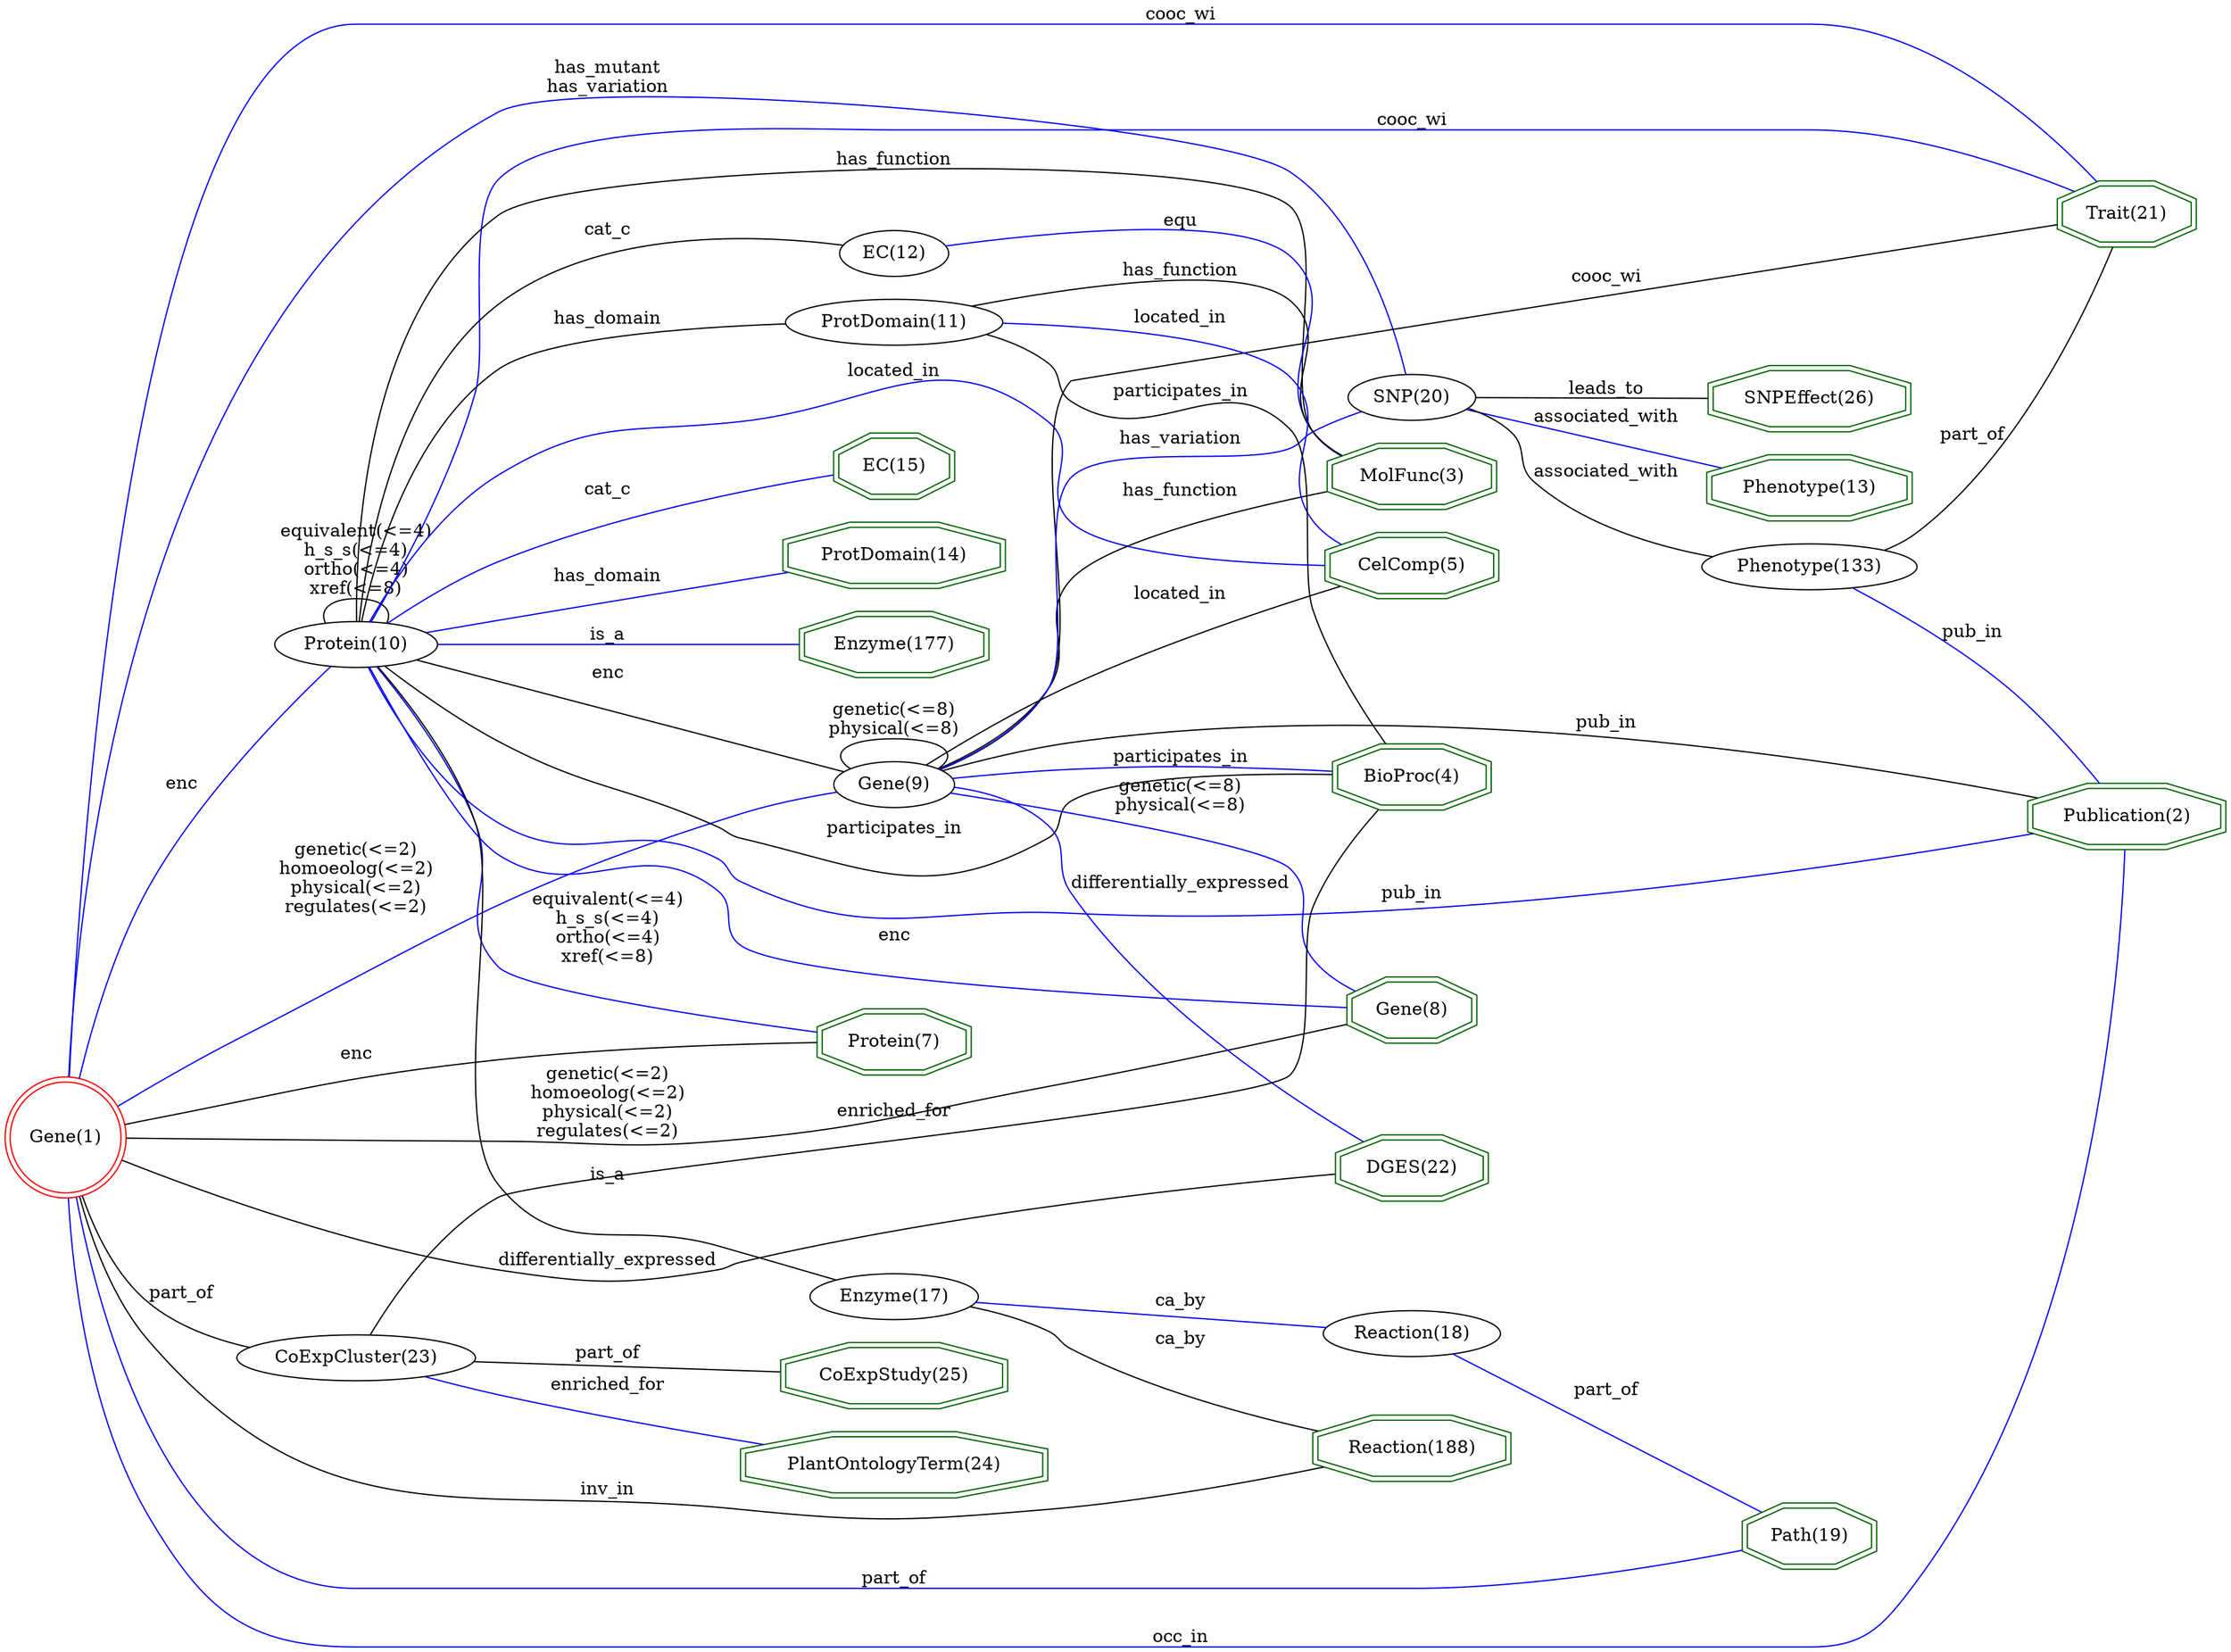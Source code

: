digraph {
	graph [_draw_="c 9 -#fffffe00 C 7 -#ffffff P 4 0 0 0 1256 1486.9 1256 1486.9 0 ",
		bb="0,0,1486.9,1256",
		dpi=96,
		rankdir=LR,
		xdotversion=1.7
	];
	node [label="\N"];
	"EC(15)"	[_draw_="c 7 -#006400 p 8 627.79 416.54 627.79 431.46 604.77 442 572.21 442 549.19 431.46 549.19 416.54 572.21 406 604.77 406 c 7 -#006400 \
p 8 631.78 413.97 631.78 434.03 605.64 446 571.35 446 545.2 434.03 545.2 413.97 571.35 402 605.64 402 ",
		_ldraw_="F 14 11 -Times-Roman c 7 -#000000 T 588.49 420.3 0 40 6 -EC(15) ",
		color=darkgreen,
		height=0.61111,
		pos="588.49,424",
		shape=doubleoctagon,
		width=1.2054];
	"Trait(21)"	[_draw_="c 7 -#006400 p 8 1462.71 1028.54 1462.71 1043.46 1435.8 1054 1397.74 1054 1370.83 1043.46 1370.83 1028.54 1397.74 1018 1435.8 1018 \
c 7 -#006400 p 8 1466.72 1025.82 1466.72 1046.18 1436.56 1058 1396.98 1058 1366.81 1046.18 1366.81 1025.82 1396.98 1014 1436.56 \
1014 ",
		_ldraw_="F 14 11 -Times-Roman c 7 -#000000 T 1416.77 1032.3 0 49 9 -Trait(21) ",
		color=darkgreen,
		height=0.61111,
		pos="1416.8,1036",
		shape=doubleoctagon,
		width=1.3813];
	"Publication(2)"	[_draw_="c 7 -#006400 p 8 1483.02 309.54 1483.02 324.46 1444.21 335 1389.33 335 1350.52 324.46 1350.52 309.54 1389.33 299 1444.21 299 c 7 \
-#006400 p 8 1487.03 306.49 1487.03 327.51 1444.75 339 1388.79 339 1346.51 327.51 1346.51 306.49 1388.79 295 1444.75 295 ",
		_ldraw_="F 14 11 -Times-Roman c 7 -#000000 T 1416.77 313.3 0 78 14 -Publication(2) ",
		color=darkgreen,
		height=0.61111,
		pos="1416.8,317",
		shape=doubleoctagon,
		width=1.948];
	"Phenotype(13)"	[_draw_="c 7 -#006400 p 8 1265.97 546.54 1265.97 561.46 1226.39 572 1170.41 572 1130.83 561.46 1130.83 546.54 1170.41 536 1226.39 536 c 7 \
-#006400 p 8 1269.97 543.47 1269.97 564.53 1226.91 576 1169.89 576 1126.83 564.53 1126.83 543.47 1169.89 532 1226.91 532 ",
		_ldraw_="F 14 11 -Times-Roman c 7 -#000000 T 1198.4 550.3 0 80 13 -Phenotype(13) ",
		color=darkgreen,
		height=0.61111,
		pos="1198.4,554",
		shape=doubleoctagon,
		width=1.9871];
	"SNPEffect(26)"	[_draw_="c 7 -#006400 p 8 1266.87 484.54 1266.87 499.46 1226.76 510 1170.04 510 1129.94 499.46 1129.94 484.54 1170.04 474 1226.76 474 c 7 \
-#006400 p 8 1270.88 481.46 1270.88 502.54 1227.28 514 1169.52 514 1125.92 502.54 1125.92 481.46 1169.52 470 1227.28 470 ",
		_ldraw_="F 14 11 -Times-Roman c 7 -#000000 T 1198.4 488.3 0 81 13 -SNPEffect(26) ",
		color=darkgreen,
		height=0.61111,
		pos="1198.4,492",
		shape=doubleoctagon,
		width=2.0066];
	"Path(19)"	[_draw_="c 7 -#006400 p 8 1242.56 1077.54 1242.56 1092.46 1216.69 1103 1180.11 1103 1154.25 1092.46 1154.25 1077.54 1180.11 1067 1216.69 \
1067 c 7 -#006400 p 8 1246.54 1074.85 1246.54 1095.15 1217.47 1107 1179.33 1107 1150.26 1095.15 1150.26 1074.85 1179.33 1063 1217.47 \
1063 ",
		_ldraw_="F 14 11 -Times-Roman c 7 -#000000 T 1198.4 1081.3 0 47 8 -Path(19) ",
		color=darkgreen,
		height=0.61111,
		pos="1198.4,1085",
		shape=doubleoctagon,
		width=1.3422];
	"CoExpStudy(25)"	[_draw_="c 7 -#006400 p 8 664.45 14.54 664.45 29.46 619.95 40 557.03 40 512.54 29.46 512.54 14.54 557.03 4 619.95 4 c 7 -#006400 p 8 668.45 \
11.38 668.45 32.62 620.42 44 556.56 44 508.54 32.62 508.54 11.38 556.56 0 620.42 0 ",
		_ldraw_="F 14 11 -Times-Roman c 7 -#000000 T 588.49 18.3 0 92 14 -CoExpStudy(25) ",
		color=darkgreen,
		height=0.61111,
		pos="588.49,22",
		shape=doubleoctagon,
		width=2.2216];
	"MolFunc(3)"	[_draw_="c 7 -#006400 p 8 991.32 719.54 991.32 734.46 957.18 745 908.89 745 874.75 734.46 874.75 719.54 908.89 709 957.18 709 c 7 -#006400 \
p 8 995.31 716.59 995.31 737.41 957.78 749 908.29 749 870.75 737.41 870.75 716.59 908.29 705 957.78 705 ",
		_ldraw_="F 14 11 -Times-Roman c 7 -#000000 T 933.03 723.3 0 67 10 -MolFunc(3) ",
		color=darkgreen,
		height=0.61111,
		pos="933.03,727",
		shape=doubleoctagon,
		width=1.7331];
	"Gene(1)"	[_draw_="c 7 -#ff0000 e 43.65 816 39.78 39.78 c 7 -#ff0000 e 43.65 816 43.79 43.79 ",
		_ldraw_="F 14 11 -Times-Roman c 7 -#000000 T 43.65 812.3 0 45 7 -Gene(1) ",
		color=red,
		height=1.2124,
		pos="43.646,816",
		shape=doublecircle,
		width=1.2124];
	"Gene(1)" -> "Trait(21)"	[_draw_="c 7 -#0000ff B 10 44.8 859.88 47.71 968.47 71.56 1241 237.69 1241 237.69 1241 237.69 1241 1199.4 1241 1304.71 1241 1379.32 1111.46 \
1405.49 1058.33 ",
		_ldraw_="F 14 11 -Times-Roman c 7 -#000000 T 779.41 1244.8 0 46 7 -cooc_wi ",
		arrowhead=none,
		color=blue,
		label=cooc_wi,
		lp="779.41,1248.5",
		pos="44.798,859.88 47.707,968.47 71.556,1241 237.69,1241 237.69,1241 237.69,1241 1199.4,1241 1304.7,1241 1379.3,1111.5 1405.5,1058.3"];
	"Gene(1)" -> "Publication(2)"	[_draw_="c 7 -#0000ff B 16 43.94 772.26 43.88 686.23 50.42 490.08 105.29 337 121.6 291.5 136.95 285.52 163.29 245 195.66 195.21 178.3 134 \
237.69 134 237.69 134 237.69 134 1199.4 134 1298.04 134 1374.89 246.25 1403.58 294.93 ",
		_ldraw_="F 14 11 -Times-Roman c 7 -#000000 T 779.41 137.8 0 37 6 -occ_in ",
		arrowhead=none,
		color=blue,
		label=occ_in,
		lp="779.41,141.5",
		pos="43.939,772.26 43.884,686.23 50.416,490.08 105.29,337 121.6,291.5 136.95,285.52 163.29,245 195.66,195.21 178.3,134 237.69,134 237.69,\
134 237.69,134 1199.4,134 1298,134 1374.9,246.25 1403.6,294.93"];
	"Gene(1)" -> "Path(19)"	[_draw_="c 7 -#0000ff B 13 48.09 859.61 54.74 932.76 71.75 1075.77 105.29 1112 176.52 1188.94 228.25 1162.41 332.08 1177 504.74 1201.26 776.84 \
1169.94 1003.16 1133 1056.3 1124.33 1116.3 1108.56 1155.37 1097.47 ",
		_ldraw_="F 14 11 -Times-Roman c 7 -#000000 T 588.49 1188.8 0 40 7 -part_of ",
		arrowhead=none,
		color=blue,
		label=part_of,
		lp="588.49,1192.5",
		pos="48.093,859.61 54.745,932.76 71.75,1075.8 105.29,1112 176.52,1188.9 228.25,1162.4 332.08,1177 504.74,1201.3 776.84,1169.9 1003.2,\
1133 1056.3,1124.3 1116.3,1108.6 1155.4,1097.5"];
	"DGES(22)"	[_draw_="c 7 -#006400 p 8 985.15 970.54 985.15 985.46 954.62 996 911.45 996 880.92 985.46 880.92 970.54 911.45 960 954.62 960 c 7 -#006400 \
p 8 989.15 967.69 989.15 988.31 955.29 1000 910.78 1000 876.92 988.31 876.92 967.69 910.78 956 955.29 956 ",
		_ldraw_="F 14 11 -Times-Roman c 7 -#000000 T 933.03 974.3 0 58 8 -DGES(22) ",
		color=darkgreen,
		height=0.61111,
		pos="933.03,978",
		shape=doubleoctagon,
		width=1.5572];
	"Gene(1)" -> "DGES(22)"	[_draw_="c 7 -#000000 B 13 81.41 838.22 154.39 880.77 324.06 972.12 481.08 1001 574.98 1018.27 604.52 1028.67 695.91 1001 705.11 998.21 704.78 \
992.02 713.91 989 767.19 971.39 831.77 970.47 876.77 972.82 ",
		_ldraw_="F 14 11 -Times-Roman c 7 -#000000 T 397.58 1000.8 0 131 24 -differentially_expressed ",
		arrowhead=none,
		color=black,
		label=differentially_expressed,
		lp="397.58,1004.5",
		pos="81.414,838.22 154.39,880.77 324.06,972.12 481.08,1001 574.98,1018.3 604.52,1028.7 695.91,1001 705.11,998.21 704.78,992.02 713.91,\
989 767.19,971.39 831.77,970.47 876.77,972.82"];
	"Gene(8)"	[_draw_="c 7 -#006400 p 8 975.87 1032.54 975.87 1047.46 950.78 1058 915.29 1058 890.2 1047.46 890.2 1032.54 915.29 1022 950.78 1022 c 7 -#\
006400 p 8 979.86 1029.88 979.86 1050.12 951.58 1062 914.49 1062 886.21 1050.12 886.21 1029.88 914.49 1018 951.58 1018 ",
		_ldraw_="F 14 11 -Times-Roman c 7 -#000000 T 933.03 1036.3 0 45 7 -Gene(8) ",
		color=darkgreen,
		height=0.61111,
		pos="933.03,1040",
		shape=doubleoctagon,
		width=1.3031];
	"Gene(1)" -> "Gene(8)"	[_draw_="c 7 -#000000 B 16 47.8 859.58 53.88 929.79 69.88 1063.04 105.29 1092 157.65 1134.81 646.28 1101.44 713.91 1102 772.13 1102.48 794.45 \
1131.05 844.91 1102 858.71 1094.05 851.07 1081.66 862.91 1071 871.31 1063.43 881.87 1057.45 892.19 1052.84 ",
		_ldraw_="F 14 11 -Times-Roman c 7 -#000000 T 397.58 1161.8 0 72 12 -genetic(<=2) F 14 11 -Times-Roman c 7 -#000000 T 397.58 1146.8 0 94 14 \
-homoeolog(<=2) F 14 11 -Times-Roman c 7 -#000000 T 397.58 1131.8 0 78 13 -physical(<=2) F 14 11 -Times-Roman c 7 -#000000 T 397.58 \
1116.8 0 82 14 -regulates(<=2) ",
		arrowhead=none,
		color=black,
		label="genetic(<=2)\nhomoeolog(<=2)\nphysical(<=2)\nregulates(<=2)",
		lp="397.58,1143",
		pos="47.798,859.58 53.877,929.79 69.878,1063 105.29,1092 157.65,1134.8 646.28,1101.4 713.91,1102 772.13,1102.5 794.45,1131 844.91,1102 \
858.71,1094.1 851.07,1081.7 862.91,1071 871.31,1063.4 881.87,1057.4 892.19,1052.8"];
	"Protein(7)"	[_draw_="c 7 -#006400 p 8 638.39 303.54 638.39 318.46 609.16 329 567.82 329 538.59 318.46 538.59 303.54 567.82 293 609.16 293 c 7 -#006400 \
p 8 642.39 300.73 642.39 321.27 609.86 333 567.13 333 534.6 321.27 534.6 300.73 567.13 289 609.86 289 ",
		_ldraw_="F 14 11 -Times-Roman c 7 -#000000 T 588.49 307.3 0 55 10 -Protein(7) ",
		color=darkgreen,
		height=0.61111,
		pos="588.49,311",
		shape=doubleoctagon,
		width=1.4986];
	"Gene(1)" -> "Protein(7)"	[_draw_="c 7 -#000000 B 7 53.45 773.08 77.21 669.88 153.28 408.67 332.08 304 398.12 265.34 491.13 281.96 544.78 296.91 ",
		_ldraw_="F 14 11 -Times-Roman c 7 -#000000 T 238.69 483.8 0 19 3 -enc ",
		arrowhead=none,
		color=black,
		label=enc,
		lp="238.69,487.5",
		pos="53.454,773.08 77.21,669.88 153.28,408.67 332.08,304 398.12,265.34 491.13,281.96 544.78,296.91"];
	"Reaction(188)"	[_draw_="c 7 -#006400 p 8 999.28 1094.54 999.28 1109.46 960.48 1120 905.59 1120 866.79 1109.46 866.79 1094.54 905.59 1084 960.48 1084 c 7 \
-#006400 p 8 1003.29 1091.49 1003.29 1112.51 961.01 1124 905.06 1124 862.78 1112.51 862.78 1091.49 905.06 1080 961.01 1080 ",
		_ldraw_="F 14 11 -Times-Roman c 7 -#000000 T 933.03 1098.3 0 78 13 -Reaction(188) ",
		color=darkgreen,
		height=0.61111,
		pos="933.03,1102",
		shape=doubleoctagon,
		width=1.948];
	"Gene(1)" -> "Reaction(188)"	[_draw_="c 7 -#000000 B 13 72.74 848.67 95.41 873.66 129.05 907.82 163.29 932 374.18 1080.91 457.9 1083.71 713.91 1117 771.64 1124.51 786.9 \
1121.96 844.91 1117 852.55 1116.35 860.54 1115.38 868.43 1114.24 ",
		_ldraw_="F 14 11 -Times-Roman c 7 -#000000 T 397.58 1081.8 0 35 6 -inv_in ",
		arrowhead=none,
		color=black,
		label=inv_in,
		lp="397.58,1085.5",
		pos="72.742,848.67 95.408,873.66 129.05,907.82 163.29,932 374.18,1080.9 457.9,1083.7 713.91,1117 771.64,1124.5 786.9,1122 844.91,1117 \
852.55,1116.3 860.54,1115.4 868.43,1114.2"];
	"SNP(20)"	[_draw_="c 7 -#000000 e 933.03 492 41.69 18 ",
		_ldraw_="F 14 11 -Times-Roman c 7 -#000000 T 933.03 488.3 0 48 7 -SNP(20) ",
		height=0.5,
		pos="933.03,492",
		width=1.1555];
	"Gene(1)" -> "SNP(20)"	[_draw_="c 7 -#0000ff B 13 49.49 772.57 62.49 663.37 101.42 381.19 163.29 313 217.53 253.23 252.81 261.16 332.08 246 491.59 215.5 548.75 \
211.29 695.91 280 722.18 292.27 864.9 427.7 914.8 475.45 ",
		_ldraw_="F 14 11 -Times-Roman c 7 -#000000 T 397.58 264.8 0 64 10 -has_mutant F 14 11 -Times-Roman c 7 -#000000 T 397.58 249.8 0 73 13 -has_\
variation ",
		arrowhead=none,
		color=blue,
		label="has_mutant\nhas_variation",
		lp="397.58,261",
		pos="49.491,772.57 62.492,663.37 101.42,381.19 163.29,313 217.53,253.23 252.81,261.16 332.08,246 491.59,215.5 548.75,211.29 695.91,280 \
722.18,292.27 864.9,427.7 914.8,475.45"];
	"Protein(10)"	[_draw_="c 7 -#000000 e 238.69 660 50.89 18 ",
		_ldraw_="F 14 11 -Times-Roman c 7 -#000000 T 238.69 656.3 0 62 11 -Protein(10) ",
		height=0.5,
		pos="238.69,660",
		width=1.4082];
	"Gene(1)" -> "Protein(10)"	[_draw_="c 7 -#0000ff B 4 78.27 788.83 118.35 756.44 184.05 703.35 217.19 676.56 ",
		_ldraw_="F 14 11 -Times-Roman c 7 -#000000 T 125.29 768.8 0 19 3 -enc ",
		arrowhead=none,
		color=blue,
		label=enc,
		lp="125.29,772.5",
		pos="78.271,788.83 118.35,756.44 184.05,703.35 217.19,676.56"];
	"Gene(9)"	[_draw_="c 7 -#000000 e 588.49 816 39.79 18 ",
		_ldraw_="F 14 11 -Times-Roman c 7 -#000000 T 588.49 812.3 0 45 7 -Gene(9) ",
		height=0.5,
		pos="588.49,816",
		width=1.1013];
	"Gene(1)" -> "Gene(9)"	[_draw_="c 7 -#0000ff B 4 87.7 816 190.64 816 449.79 816 548.49 816 ",
		_ldraw_="F 14 11 -Times-Roman c 7 -#000000 T 238.69 864.8 0 72 12 -genetic(<=2) F 14 11 -Times-Roman c 7 -#000000 T 238.69 849.8 0 94 14 \
-homoeolog(<=2) F 14 11 -Times-Roman c 7 -#000000 T 238.69 834.8 0 78 13 -physical(<=2) F 14 11 -Times-Roman c 7 -#000000 T 238.69 \
819.8 0 82 14 -regulates(<=2) ",
		arrowhead=none,
		color=blue,
		label="genetic(<=2)\nhomoeolog(<=2)\nphysical(<=2)\nregulates(<=2)",
		lp="238.69,846",
		pos="87.696,816 190.64,816 449.79,816 548.49,816"];
	"CoExpCluster(23)"	[_draw_="c 7 -#000000 e 238.69 86 75.29 18 ",
		_ldraw_="F 14 11 -Times-Roman c 7 -#000000 T 238.69 82.3 0 100 16 -CoExpCluster(23) ",
		height=0.5,
		pos="238.69,86",
		width=2.0943];
	"Gene(1)" -> "CoExpCluster(23)"	[_draw_="c 7 -#000000 B 7 45.28 772.15 47.81 624.73 59.45 153.56 105.29 105 121.23 88.12 144.92 81.52 167.87 79.76 ",
		_ldraw_="F 14 11 -Times-Roman c 7 -#000000 T 125.29 108.8 0 40 7 -part_of ",
		arrowhead=none,
		color=black,
		label=part_of,
		lp="125.29,112.5",
		pos="45.275,772.15 47.806,624.73 59.447,153.56 105.29,105 121.23,88.116 144.92,81.523 167.87,79.758"];
	"CelComp(5)"	[_draw_="c 7 -#006400 p 8 992.64 563.54 992.64 578.46 957.72 589 908.34 589 873.43 578.46 873.43 563.54 908.34 553 957.72 553 c 7 -#006400 \
p 8 996.63 560.57 996.63 581.43 958.31 593 907.76 593 869.44 581.43 869.44 560.57 907.76 549 958.31 549 ",
		_ldraw_="F 14 11 -Times-Roman c 7 -#000000 T 933.03 567.3 0 69 10 -CelComp(5) ",
		color=darkgreen,
		height=0.61111,
		pos="933.03,571",
		shape=doubleoctagon,
		width=1.7721];
	"BioProc(4)"	[_draw_="c 7 -#006400 p 8 987.36 383.54 987.36 398.46 955.54 409 910.53 409 878.71 398.46 878.71 383.54 910.53 373 955.54 373 c 7 -#006400 \
p 8 991.37 380.66 991.37 401.34 956.19 413 909.88 413 874.7 401.34 874.7 380.66 909.88 369 956.19 369 ",
		_ldraw_="F 14 11 -Times-Roman c 7 -#000000 T 933.03 387.3 0 61 10 -BioProc(4) ",
		color=darkgreen,
		height=0.61111,
		pos="933.03,391",
		shape=doubleoctagon,
		width=1.6158];
	"ProtDomain(14)"	[_draw_="c 7 -#006400 p 8 663.13 540.54 663.13 555.46 619.41 566 557.58 566 513.86 555.46 513.86 540.54 557.58 530 619.41 530 c 7 -#006400 \
p 8 667.13 537.39 667.13 558.61 619.88 570 557.1 570 509.85 558.61 509.85 537.39 557.1 526 619.88 526 ",
		_ldraw_="F 14 11 -Times-Roman c 7 -#000000 T 588.49 544.3 0 90 14 -ProtDomain(14) ",
		color=darkgreen,
		height=0.61111,
		pos="588.49,548",
		shape=doubleoctagon,
		width=2.1825];
	"Enzyme(177)"	[_draw_="c 7 -#006400 p 8 652.53 478.54 652.53 493.46 615.02 504 561.97 504 524.46 493.46 524.46 478.54 561.97 468 615.02 468 c 7 -#006400 \
p 8 656.53 475.51 656.53 496.49 615.57 508 561.42 508 520.46 496.49 520.46 475.51 561.42 464 615.57 464 ",
		_ldraw_="F 14 11 -Times-Roman c 7 -#000000 T 588.49 482.3 0 75 11 -Enzyme(177) ",
		color=darkgreen,
		height=0.61111,
		pos="588.49,486",
		shape=doubleoctagon,
		width=1.8894];
	"PlantOntologyTerm(24)"	[_draw_="c 7 -#006400 p 8 691.82 76.54 691.82 91.46 631.29 102 545.69 102 485.16 91.46 485.16 76.54 545.69 66 631.29 66 c 7 -#006400 p 8 \
695.82 73.18 695.82 94.82 631.64 106 545.35 106 481.17 94.82 481.17 73.18 545.35 62 631.64 62 ",
		_ldraw_="F 14 11 -Times-Roman c 7 -#000000 T 588.49 80.3 0 131 21 -PlantOntologyTerm(24) ",
		color=darkgreen,
		height=0.61111,
		pos="588.49,84",
		shape=doubleoctagon,
		width=2.9837];
	"SNP(20)" -> "Phenotype(13)"	[_draw_="c 7 -#0000ff B 4 969.83 500.43 1013.29 510.66 1087.18 528.05 1138.94 540.24 ",
		_ldraw_="F 14 11 -Times-Roman c 7 -#000000 T 1064.66 535.8 0 87 15 -associated_with ",
		arrowhead=none,
		color=blue,
		label=associated_with,
		lp="1064.7,539.5",
		pos="969.83,500.43 1013.3,510.66 1087.2,528.05 1138.9,540.24"];
	"SNP(20)" -> "SNPEffect(26)"	[_draw_="c 7 -#000000 B 4 974.9 492 1015.21 492 1077.66 492 1126.15 492 ",
		_ldraw_="F 14 11 -Times-Roman c 7 -#000000 T 1064.66 495.8 0 46 8 -leads_to ",
		arrowhead=none,
		color=black,
		label=leads_to,
		lp="1064.7,499.5",
		pos="974.9,492 1015.2,492 1077.7,492 1126.1,492"];
	"Phenotype(133)"	[_draw_="c 7 -#000000 e 1198.4 434 66.89 18 ",
		_ldraw_="F 14 11 -Times-Roman c 7 -#000000 T 1198.4 430.3 0 87 14 -Phenotype(133) ",
		height=0.5,
		pos="1198.4,434",
		width=1.8596];
	"SNP(20)" -> "Phenotype(133)"	[_draw_="c 7 -#000000 B 4 970.38 484 1015.96 473.96 1094.38 456.69 1146.07 445.31 ",
		_ldraw_="F 14 11 -Times-Roman c 7 -#000000 T 1064.66 474.8 0 87 15 -associated_with ",
		arrowhead=none,
		color=black,
		label=associated_with,
		lp="1064.7,478.5",
		pos="970.38,484 1016,473.96 1094.4,456.69 1146.1,445.31"];
	"Phenotype(133)" -> "Trait(21)"	[_draw_="c 7 -#000000 B 7 1249.28 445.77 1257.28 449.53 1264.83 454.48 1270.64 461 1346.93 546.61 1400.33 918.57 1412.92 1013.75 ",
		_ldraw_="F 14 11 -Times-Roman c 7 -#000000 T 1308.64 588.8 0 40 7 -part_of ",
		arrowhead=none,
		color=black,
		label=part_of,
		lp="1308.6,592.5",
		pos="1249.3,445.77 1257.3,449.53 1264.8,454.48 1270.6,461 1346.9,546.61 1400.3,918.57 1412.9,1013.8"];
	"Phenotype(133)" -> "Publication(2)"	[_draw_="c 7 -#0000ff B 4 1229.03 417.98 1268.27 396.76 1337.41 359.37 1379.66 336.53 ",
		_ldraw_="F 14 11 -Times-Roman c 7 -#000000 T 1308.64 385.8 0 38 6 -pub_in ",
		arrowhead=none,
		color=blue,
		label=pub_in,
		lp="1308.6,389.5",
		pos="1229,417.98 1268.3,396.76 1337.4,359.37 1379.7,336.53"];
	"Reaction(18)"	[_draw_="c 7 -#000000 e 933.03 920 56.59 18 ",
		_ldraw_="F 14 11 -Times-Roman c 7 -#000000 T 933.03 916.3 0 71 12 -Reaction(18) ",
		height=0.5,
		pos="933.03,920",
		width=1.5707];
	"Reaction(18)" -> "Path(19)"	[_draw_="c 7 -#0000ff B 7 972.46 933.08 982.67 937.07 993.53 941.8 1003.16 947 1068.68 982.37 1138.09 1036.23 1173.53 1065.09 ",
		_ldraw_="F 14 11 -Times-Roman c 7 -#000000 T 1064.66 1016.8 0 40 7 -part_of ",
		arrowhead=none,
		color=blue,
		label=part_of,
		lp="1064.7,1020.5",
		pos="972.46,933.08 982.67,937.07 993.53,941.8 1003.2,947 1068.7,982.37 1138.1,1036.2 1173.5,1065.1"];
	"EC(12)"	[_draw_="c 7 -#000000 e 588.49 762 36.29 18 ",
		_ldraw_="F 14 11 -Times-Roman c 7 -#000000 T 588.49 758.3 0 40 6 -EC(12) ",
		height=0.5,
		pos="588.49,762",
		width=1.011];
	"EC(12)" -> "MolFunc(3)"	[_draw_="c 7 -#0000ff B 7 623.21 756.51 648.2 752.59 683.11 747.42 713.91 744 766.57 738.14 826.61 733.62 870.35 730.72 ",
		_ldraw_="F 14 11 -Times-Roman c 7 -#000000 T 779.41 747.8 0 20 3 -equ ",
		arrowhead=none,
		color=blue,
		label=equ,
		lp="779.41,751.5",
		pos="623.21,756.51 648.2,752.59 683.11,747.42 713.91,744 766.57,738.14 826.61,733.62 870.35,730.72"];
	"Protein(10)" -> "EC(15)"	[_draw_="c 7 -#0000ff B 7 243.24 642 251.59 604.69 276.15 518.79 332.08 476 394.61 428.15 490.13 421.32 544.91 421.86 ",
		_ldraw_="F 14 11 -Times-Roman c 7 -#000000 T 397.58 479.8 0 29 5 -cat_c ",
		arrowhead=none,
		color=blue,
		label=cat_c,
		lp="397.58,483.5",
		pos="243.24,642 251.59,604.69 276.15,518.79 332.08,476 394.61,428.15 490.13,421.32 544.91,421.86"];
	"Protein(10)" -> "Trait(21)"	[_draw_="c 7 -#0000ff B 22 251.15 677.85 268.19 705.39 299.74 760.49 314.08 812 326.29 855.84 302.76 981.2 332.08 1016 346.22 1032.78 692.33 \
1113.01 713.91 1117 779.4 1129.11 796.4 1129.44 862.91 1133 925.15 1136.33 940.86 1134.98 1003.16 1133 1122.22 1129.22 1156.28 1149.33 \
1270.64 1116 1315.39 1102.96 1361.62 1074.39 1389.54 1055.16 ",
		_ldraw_="F 14 11 -Times-Roman c 7 -#000000 T 933.03 1138.8 0 46 7 -cooc_wi ",
		arrowhead=none,
		color=blue,
		label=cooc_wi,
		lp="933.03,1142.5",
		pos="251.15,677.85 268.19,705.39 299.74,760.49 314.08,812 326.29,855.84 302.76,981.2 332.08,1016 346.22,1032.8 692.33,1113 713.91,1117 \
779.4,1129.1 796.4,1129.4 862.91,1133 925.15,1136.3 940.86,1135 1003.2,1133 1122.2,1129.2 1156.3,1149.3 1270.6,1116 1315.4,1103 \
1361.6,1074.4 1389.5,1055.2"];
	"Protein(10)" -> "Publication(2)"	[_draw_="c 7 -#0000ff B 16 250.28 642.42 267.07 613.6 299.36 554.03 314.08 499 325.61 455.89 301.12 331.13 332.08 299 358.26 271.84 638.8 \
261 778.41 261 778.41 261 778.41 261 1199.4 261 1261.29 261 1330.05 282.74 1373.1 299.13 ",
		_ldraw_="F 14 11 -Times-Roman c 7 -#000000 T 933.03 264.8 0 38 6 -pub_in ",
		arrowhead=none,
		color=blue,
		label=pub_in,
		lp="933.03,268.5",
		pos="250.28,642.42 267.07,613.6 299.36,554.03 314.08,499 325.61,455.89 301.12,331.13 332.08,299 358.26,271.84 638.8,261 778.41,261 778.41,\
261 778.41,261 1199.4,261 1261.3,261 1330.1,282.74 1373.1,299.13"];
	"Protein(10)" -> "MolFunc(3)"	[_draw_="c 7 -#000000 B 7 285.19 667.47 300.11 669.77 316.78 672.17 332.08 674 528.3 697.51 761.8 715.19 870.58 722.84 ",
		_ldraw_="F 14 11 -Times-Roman c 7 -#000000 T 588.49 712.8 0 70 12 -has_function ",
		arrowhead=none,
		color=black,
		label=has_function,
		lp="588.49,716.5",
		pos="285.19,667.47 300.11,669.77 316.78,672.17 332.08,674 528.3,697.51 761.8,715.19 870.58,722.84"];
	"Protein(10)" -> "Gene(8)"	[_draw_="c 7 -#0000ff B 13 250.18 677.61 266.24 705.28 296.85 761.07 314.08 812 327.15 850.64 305.29 871.24 332.08 902 391.09 969.76 625.49 \
1019 713.91 1035 772.61 1045.63 841.65 1045.07 886.08 1043.07 ",
		_ldraw_="F 14 11 -Times-Roman c 7 -#000000 T 588.49 1034.8 0 19 3 -enc ",
		arrowhead=none,
		color=blue,
		label=enc,
		lp="588.49,1038.5",
		pos="250.18,677.61 266.24,705.28 296.85,761.07 314.08,812 327.15,850.64 305.29,871.24 332.08,902 391.09,969.76 625.49,1019 713.91,1035 \
772.61,1045.6 841.65,1045.1 886.08,1043.1"];
	"Protein(10)" -> "CelComp(5)"	[_draw_="c 7 -#0000ff B 10 288.41 663.58 392.54 670.21 632.46 679.81 695.91 633 714.24 619.47 695.61 598.57 713.91 585 737.72 567.34 813.72 \
566.02 869.34 567.68 ",
		_ldraw_="F 14 11 -Times-Roman c 7 -#000000 T 588.49 671.8 0 57 10 -located_in ",
		arrowhead=none,
		color=blue,
		label=located_in,
		lp="588.49,675.5",
		pos="288.41,663.58 392.54,670.21 632.46,679.81 695.91,633 714.24,619.47 695.61,598.57 713.91,585 737.72,567.34 813.72,566.02 869.34,567.68"];
	"Protein(10)" -> "BioProc(4)"	[_draw_="c 7 -#000000 B 16 241.41 641.87 246.58 597.73 265.97 483.88 332.08 423 376.77 381.85 405.15 402.27 463.08 384 471.12 381.46 472.76 \
379.35 481.08 378 575.33 362.71 600.46 375.37 695.91 378 757.06 379.68 827.02 383.81 874.81 386.97 ",
		_ldraw_="F 14 11 -Times-Roman c 7 -#000000 T 588.49 381.8 0 80 15 -participates_in ",
		arrowhead=none,
		color=black,
		label=participates_in,
		lp="588.49,385.5",
		pos="241.41,641.87 246.58,597.73 265.97,483.88 332.08,423 376.77,381.85 405.15,402.27 463.08,384 471.12,381.46 472.76,379.35 481.08,378 \
575.33,362.71 600.46,375.37 695.91,378 757.06,379.68 827.02,383.81 874.81,386.97"];
	"Protein(10)" -> "Protein(7)"	[_draw_="c 7 -#0000ff B 7 241.9 641.84 250.1 577.95 280.9 365.1 332.08 324 362.11 299.88 468.75 302.48 534.37 306.67 ",
		_ldraw_="F 14 11 -Times-Roman c 7 -#000000 T 397.58 372.8 0 89 15 -equivalent(<=4) F 14 11 -Times-Roman c 7 -#000000 T 397.58 357.8 0 64 \
10 -h_s_s(<=4) F 14 11 -Times-Roman c 7 -#000000 T 397.58 342.8 0 61 10 -ortho(<=4) F 14 11 -Times-Roman c 7 -#000000 T 397.58 327.8 \
0 55 9 -xref(<=8) ",
		arrowhead=none,
		color=blue,
		label="equivalent(<=4)\nh_s_s(<=4)\northo(<=4)\nxref(<=8)",
		lp="397.58,354",
		pos="241.9,641.84 250.1,577.95 280.9,365.1 332.08,324 362.11,299.88 468.75,302.48 534.37,306.67"];
	"Protein(10)" -> "ProtDomain(14)"	[_draw_="c 7 -#0000ff B 7 258 643.13 275.63 627.85 303.75 605.95 332.08 594 388.85 570.05 457.85 558.56 509.82 553.05 ",
		_ldraw_="F 14 11 -Times-Roman c 7 -#000000 T 397.58 597.8 0 67 10 -has_domain ",
		arrowhead=none,
		color=blue,
		label=has_domain,
		lp="397.58,601.5",
		pos="258,643.13 275.63,627.85 303.75,605.95 332.08,594 388.85,570.05 457.85,558.56 509.82,553.05"];
	"Protein(10)" -> "Enzyme(177)"	[_draw_="c 7 -#0000ff B 7 248.23 642.1 261.96 615.38 291.57 565.48 332.08 540 389.05 504.16 465.87 491.73 520.34 487.61 ",
		_ldraw_="F 14 11 -Times-Roman c 7 -#000000 T 397.58 543.8 0 22 4 -is_a ",
		arrowhead=none,
		color=blue,
		label=is_a,
		lp="397.58,547.5",
		pos="248.23,642.1 261.96,615.38 291.57,565.48 332.08,540 389.05,504.16 465.87,491.73 520.34,487.61"];
	"Protein(10)" -> "EC(12)"	[_draw_="c 7 -#000000 B 7 258.75 676.82 276.47 691.48 304.26 712.05 332.08 723 352.3 730.96 488.21 749.21 553.12 757.62 ",
		_ldraw_="F 14 11 -Times-Roman c 7 -#000000 T 397.58 748.8 0 29 5 -cat_c ",
		arrowhead=none,
		color=black,
		label=cat_c,
		lp="397.58,752.5",
		pos="258.75,676.82 276.47,691.48 304.26,712.05 332.08,723 352.3,730.96 488.21,749.21 553.12,757.62"];
	"Protein(10)" -> "Protein(10)"	[_draw_="c 7 -#000000 B 7 219 676.66 214.62 686.62 221.19 696 238.69 696 256.19 696 262.75 686.62 258.37 676.66 ",
		_ldraw_="F 14 11 -Times-Roman c 7 -#000000 T 238.69 744.8 0 89 15 -equivalent(<=4) F 14 11 -Times-Roman c 7 -#000000 T 238.69 729.8 0 64 \
10 -h_s_s(<=4) F 14 11 -Times-Roman c 7 -#000000 T 238.69 714.8 0 61 10 -ortho(<=4) F 14 11 -Times-Roman c 7 -#000000 T 238.69 699.8 \
0 55 9 -xref(<=8) ",
		arrowhead=none,
		color=black,
		label="equivalent(<=4)\nh_s_s(<=4)\northo(<=4)\nxref(<=8)",
		lp="238.69,726",
		pos="219,676.66 214.62,686.62 221.19,696 238.69,696 256.19,696 262.75,686.62 258.37,676.66"];
	"Protein(10)" -> "Gene(9)"	[_draw_="c 7 -#000000 B 10 250.31 677.84 265.35 701.41 295.19 742.35 332.08 763 383.73 791.92 405.13 774.94 463.08 787 493.7 793.37 528.33 \
801.52 553.27 807.56 ",
		_ldraw_="F 14 11 -Times-Roman c 7 -#000000 T 397.58 790.8 0 19 3 -enc ",
		arrowhead=none,
		color=black,
		label=enc,
		lp="397.58,794.5",
		pos="250.31,677.84 265.35,701.41 295.19,742.35 332.08,763 383.73,791.92 405.13,774.94 463.08,787 493.7,793.37 528.33,801.52 553.27,807.56"];
	"ProtDomain(11)"	[_draw_="c 7 -#000000 e 588.49 606 68.79 18 ",
		_ldraw_="F 14 11 -Times-Roman c 7 -#000000 T 588.49 602.3 0 90 14 -ProtDomain(11) ",
		height=0.5,
		pos="588.49,606",
		width=1.9137];
	"Protein(10)" -> "ProtDomain(11)"	[_draw_="c 7 -#000000 B 7 274.78 647.11 291.85 641.32 312.8 634.92 332.08 631 395.17 618.16 468.41 611.85 520.25 608.79 ",
		_ldraw_="F 14 11 -Times-Roman c 7 -#000000 T 397.58 634.8 0 67 10 -has_domain ",
		arrowhead=none,
		color=black,
		label=has_domain,
		lp="397.58,638.5",
		pos="274.78,647.11 291.85,641.32 312.8,634.92 332.08,631 395.17,618.16 468.41,611.85 520.25,608.79"];
	"Enzyme(17)"	[_draw_="c 7 -#000000 e 588.49 918 54.69 18 ",
		_ldraw_="F 14 11 -Times-Roman c 7 -#000000 T 588.49 914.3 0 68 10 -Enzyme(17) ",
		height=0.5,
		pos="588.49,918",
		width=1.5165];
	"Protein(10)" -> "Enzyme(17)"	[_draw_="c 7 -#000000 B 10 247.58 678.13 261.24 707.85 291.74 767.46 332.08 806 387.21 858.66 410.38 862.48 481.08 891 500.17 898.7 522.09 \
904.71 541.06 909.08 ",
		_ldraw_="F 14 11 -Times-Roman c 7 -#000000 T 397.58 886.8 0 22 4 -is_a ",
		arrowhead=none,
		color=black,
		label=is_a,
		lp="397.58,890.5",
		pos="247.58,678.13 261.24,707.85 291.74,767.46 332.08,806 387.21,858.66 410.38,862.48 481.08,891 500.17,898.7 522.09,904.71 541.06,909.08"];
	"Gene(9)" -> "Trait(21)"	[_draw_="c 7 -#000000 B 10 618.1 828.21 642.97 838.31 680.2 852.22 713.91 860 839.99 889.09 876.99 864.31 1003.16 893 1146.39 925.57 1309.16 \
990.75 1379.85 1020.52 ",
		_ldraw_="F 14 11 -Times-Roman c 7 -#000000 T 1064.66 923.8 0 46 7 -cooc_wi ",
		arrowhead=none,
		color=black,
		label=cooc_wi,
		lp="1064.7,927.5",
		pos="618.1,828.21 642.97,838.31 680.2,852.22 713.91,860 839.99,889.09 876.99,864.31 1003.2,893 1146.4,925.57 1309.2,990.75 1379.9,1020.5"];
	"Gene(9)" -> "Publication(2)"	[_draw_="c 7 -#000000 B 10 623.84 824.15 673.33 834.56 767.27 849.25 844.91 832 928.56 813.41 1271.53 670.21 1328.64 604 1397.35 524.36 1411.87 \
391.71 1414.95 339.29 ",
		_ldraw_="F 14 11 -Times-Roman c 7 -#000000 T 1064.66 769.8 0 38 6 -pub_in ",
		arrowhead=none,
		color=black,
		label=pub_in,
		lp="1064.7,773.5",
		pos="623.84,824.15 673.33,834.56 767.27,849.25 844.91,832 928.56,813.41 1271.5,670.21 1328.6,604 1397.3,524.36 1411.9,391.71 1414.9,339.29"];
	"Gene(9)" -> "MolFunc(3)"	[_draw_="c 7 -#000000 B 7 628.21 815.91 689.67 815.31 806.54 812.13 844.91 797 871.08 786.68 895.56 765.59 911.86 749.25 ",
		_ldraw_="F 14 11 -Times-Roman c 7 -#000000 T 779.41 816.8 0 70 12 -has_function ",
		arrowhead=none,
		color=black,
		label=has_function,
		lp="779.41,820.5",
		pos="628.21,815.91 689.67,815.31 806.54,812.13 844.91,797 871.08,786.68 895.56,765.59 911.86,749.25"];
	"Gene(9)" -> "DGES(22)"	[_draw_="c 7 -#0000ff B 13 610.84 831.02 634.77 847.08 675.29 871.98 713.91 885 769.65 903.8 798.4 867.97 844.91 904 861.28 916.69 848.44 \
932.17 862.91 947 869.79 954.06 878.58 959.65 887.56 964.01 ",
		_ldraw_="F 14 11 -Times-Roman c 7 -#000000 T 779.41 907.8 0 131 24 -differentially_expressed ",
		arrowhead=none,
		color=blue,
		label=differentially_expressed,
		lp="779.41,911.5",
		pos="610.84,831.02 634.77,847.08 675.29,871.98 713.91,885 769.65,903.8 798.4,867.97 844.91,904 861.28,916.69 848.44,932.17 862.91,947 \
869.79,954.06 878.58,959.65 887.56,964.01"];
	"Gene(9)" -> "Gene(8)"	[_draw_="c 7 -#0000ff B 13 616.7 829.02 640.65 841.75 674.89 863.25 695.91 891 710.42 910.16 697.63 924.31 713.91 942 763.07 995.44 796.67 \
979.26 862.91 1009 874.31 1014.12 886.76 1019.71 897.93 1024.71 ",
		_ldraw_="F 14 11 -Times-Roman c 7 -#000000 T 779.41 1019.8 0 72 12 -genetic(<=8) F 14 11 -Times-Roman c 7 -#000000 T 779.41 1004.8 0 78 13 \
-physical(<=8) ",
		arrowhead=none,
		color=blue,
		label="genetic(<=8)\nphysical(<=8)",
		lp="779.41,1016",
		pos="616.7,829.02 640.65,841.75 674.89,863.25 695.91,891 710.42,910.16 697.63,924.31 713.91,942 763.07,995.44 796.67,979.26 862.91,1009 \
874.31,1014.1 886.76,1019.7 897.93,1024.7"];
	"Gene(9)" -> "CelComp(5)"	[_draw_="c 7 -#000000 B 16 625.84 809.6 646.82 805.22 673.42 798.47 695.91 789 704.55 785.36 705.09 781.18 713.91 778 769.25 758.03 800.61 \
797.72 844.91 759 866.83 739.84 851.79 722.91 862.91 696 878.43 658.41 902.44 617.68 917.68 593.26 ",
		_ldraw_="F 14 11 -Times-Roman c 7 -#000000 T 779.41 781.8 0 57 10 -located_in ",
		arrowhead=none,
		color=black,
		label=located_in,
		lp="779.41,785.5",
		pos="625.84,809.6 646.82,805.22 673.42,798.47 695.91,789 704.55,785.36 705.09,781.18 713.91,778 769.25,758.03 800.61,797.72 844.91,759 \
866.83,739.84 851.79,722.91 862.91,696 878.43,658.41 902.44,617.68 917.68,593.26"];
	"Gene(9)" -> "BioProc(4)"	[_draw_="c 7 -#0000ff B 16 628.26 816.46 651.32 814.54 679.24 807.97 695.91 789 740.22 738.56 667.02 687.06 713.91 639 754.99 596.89 803.9 \
662.19 844.91 620 869.08 595.13 848.34 496.47 862.91 465 872.58 444.1 890.46 425.21 905.6 411.75 ",
		_ldraw_="F 14 11 -Times-Roman c 7 -#000000 T 779.41 642.8 0 80 15 -participates_in ",
		arrowhead=none,
		color=blue,
		label=participates_in,
		lp="779.41,646.5",
		pos="628.26,816.46 651.32,814.54 679.24,807.97 695.91,789 740.22,738.56 667.02,687.06 713.91,639 754.99,596.89 803.9,662.19 844.91,620 \
869.08,595.13 848.34,496.47 862.91,465 872.58,444.1 890.46,425.21 905.6,411.75"];
	"Gene(9)" -> "SNP(20)"	[_draw_="c 7 -#0000ff B 16 628.3 815.7 650.94 813.45 678.39 806.8 695.91 789 720.26 764.26 691.47 739.48 713.91 713 754.73 664.82 806.07 \
707.79 844.91 658 877.53 616.17 834.83 585.01 862.91 540 872.49 524.63 889.01 512.88 903.5 504.86 ",
		_ldraw_="F 14 11 -Times-Roman c 7 -#000000 T 779.41 716.8 0 73 13 -has_variation ",
		arrowhead=none,
		color=blue,
		label=has_variation,
		lp="779.41,720.5",
		pos="628.3,815.7 650.94,813.45 678.39,806.8 695.91,789 720.26,764.26 691.47,739.48 713.91,713 754.73,664.82 806.07,707.79 844.91,658 \
877.53,616.17 834.83,585.01 862.91,540 872.49,524.63 889.01,512.88 903.5,504.86"];
	"Gene(9)" -> "Gene(9)"	[_draw_="c 7 -#000000 B 7 559.21 828.54 544.96 839.87 554.72 852 588.49 852 622.26 852 632.02 839.87 617.78 828.54 ",
		_ldraw_="F 14 11 -Times-Roman c 7 -#000000 T 588.49 870.8 0 72 12 -genetic(<=8) F 14 11 -Times-Roman c 7 -#000000 T 588.49 855.8 0 78 13 \
-physical(<=8) ",
		arrowhead=none,
		color=black,
		label="genetic(<=8)\nphysical(<=8)",
		lp="588.49,867",
		pos="559.21,828.54 544.96,839.87 554.72,852 588.49,852 622.26,852 632.02,839.87 617.78,828.54"];
	"CoExpCluster(23)" -> "CoExpStudy(25)"	[_draw_="c 7 -#000000 B 7 294.33 73.77 306.72 71.11 319.84 68.38 332.08 66 393.03 54.16 462.49 42.3 513.57 33.88 ",
		_ldraw_="F 14 11 -Times-Roman c 7 -#000000 T 397.58 69.8 0 40 7 -part_of ",
		arrowhead=none,
		color=black,
		label=part_of,
		lp="397.58,73.5",
		pos="294.33,73.77 306.72,71.108 319.84,68.379 332.08,66 393.03,54.158 462.49,42.297 513.57,33.879"];
	"CoExpCluster(23)" -> "BioProc(4)"	[_draw_="c 7 -#000000 B 7 295.94 97.8 409.85 121.92 660.1 176.09 695.91 194 787.58 239.86 874.56 327.74 912.33 368.82 ",
		_ldraw_="F 14 11 -Times-Roman c 7 -#000000 T 588.49 197.8 0 70 12 -enriched_for ",
		arrowhead=none,
		color=black,
		label=enriched_for,
		lp="588.49,201.5",
		pos="295.94,97.799 409.85,121.92 660.1,176.09 695.91,194 787.58,239.86 874.56,327.74 912.33,368.82"];
	"CoExpCluster(23)" -> "PlantOntologyTerm(24)"	[_draw_="c 7 -#0000ff B 4 314.3 85.57 362.9 85.29 427.07 84.92 481 84.61 ",
		_ldraw_="F 14 11 -Times-Roman c 7 -#000000 T 397.58 89.8 0 70 12 -enriched_for ",
		arrowhead=none,
		color=blue,
		label=enriched_for,
		lp="397.58,93.5",
		pos="314.3,85.571 362.9,85.291 427.07,84.922 481,84.612"];
	"ProtDomain(11)" -> "MolFunc(3)"	[_draw_="c 7 -#000000 B 7 637.73 593.23 691.49 581.74 779.46 571.32 844.91 605 885.64 625.96 911.54 675.77 923.76 704.85 ",
		_ldraw_="F 14 11 -Times-Roman c 7 -#000000 T 779.41 608.8 0 70 12 -has_function ",
		arrowhead=none,
		color=black,
		label=has_function,
		lp="779.41,612.5",
		pos="637.73,593.23 691.49,581.74 779.46,571.32 844.91,605 885.64,625.96 911.54,675.77 923.76,704.85"];
	"ProtDomain(11)" -> "CelComp(5)"	[_draw_="c 7 -#0000ff B 10 652.79 599.36 668.14 595.34 683.64 588.99 695.91 579 710.09 567.46 698.4 551.7 713.91 542 769.77 507.05 849.39 \
532.37 895.39 552.6 ",
		_ldraw_="F 14 11 -Times-Roman c 7 -#000000 T 779.41 545.8 0 57 10 -located_in ",
		arrowhead=none,
		color=blue,
		label=located_in,
		lp="779.41,549.5",
		pos="652.79,599.36 668.14,595.34 683.64,588.99 695.91,579 710.09,567.46 698.4,551.7 713.91,542 769.77,507.05 849.39,532.37 895.39,552.6"];
	"ProtDomain(11)" -> "BioProc(4)"	[_draw_="c 7 -#000000 B 10 654.91 600.93 670.04 596.87 684.91 590.11 695.91 579 719.72 554.95 693.05 531.66 713.91 505 756.43 450.65 832.11 \
419.5 882.19 403.92 ",
		_ldraw_="F 14 11 -Times-Roman c 7 -#000000 T 779.41 508.8 0 80 15 -participates_in ",
		arrowhead=none,
		color=black,
		label=participates_in,
		lp="779.41,512.5",
		pos="654.91,600.93 670.04,596.87 684.91,590.11 695.91,579 719.72,554.95 693.05,531.66 713.91,505 756.43,450.65 832.11,419.5 882.19,403.92"];
	"Enzyme(17)" -> "Reaction(188)"	[_draw_="c 7 -#000000 B 10 641.59 922.35 661.19 926.6 682.05 934.7 695.91 950 723.88 980.88 685.57 1011.45 713.91 1042 751.7 1082.75 814.35 \
1096.78 862.84 1101.18 ",
		_ldraw_="F 14 11 -Times-Roman c 7 -#000000 T 779.41 1101.8 0 33 5 -ca_by ",
		arrowhead=none,
		color=black,
		label=ca_by,
		lp="779.41,1105.5",
		pos="641.59,922.35 661.19,926.6 682.05,934.7 695.91,950 723.88,980.88 685.57,1011.5 713.91,1042 751.7,1082.7 814.35,1096.8 862.84,1101.2"];
	"Enzyme(17)" -> "Reaction(18)"	[_draw_="c 7 -#0000ff B 10 642.76 920.61 664.77 921.57 690.56 922.53 713.91 923 772.12 924.17 786.69 924 844.91 923 855.2 922.82 866.17 922.53 \
876.73 922.19 ",
		_ldraw_="F 14 11 -Times-Roman c 7 -#000000 T 779.41 926.8 0 33 5 -ca_by ",
		arrowhead=none,
		color=blue,
		label=ca_by,
		lp="779.41,930.5",
		pos="642.76,920.61 664.77,921.57 690.56,922.53 713.91,923 772.12,924.17 786.69,924 844.91,923 855.2,922.82 866.17,922.53 876.73,922.19"];
}
